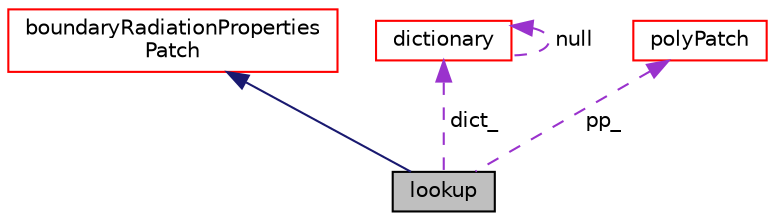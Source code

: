 digraph "lookup"
{
  bgcolor="transparent";
  edge [fontname="Helvetica",fontsize="10",labelfontname="Helvetica",labelfontsize="10"];
  node [fontname="Helvetica",fontsize="10",shape=record];
  Node1 [label="lookup",height=0.2,width=0.4,color="black", fillcolor="grey75", style="filled" fontcolor="black"];
  Node2 -> Node1 [dir="back",color="midnightblue",fontsize="10",style="solid",fontname="Helvetica"];
  Node2 [label="boundaryRadiationProperties\lPatch",height=0.2,width=0.4,color="red",URL="$classFoam_1_1radiation_1_1boundaryRadiationPropertiesPatch.html"];
  Node3 -> Node1 [dir="back",color="darkorchid3",fontsize="10",style="dashed",label=" dict_" ,fontname="Helvetica"];
  Node3 [label="dictionary",height=0.2,width=0.4,color="red",URL="$classFoam_1_1dictionary.html",tooltip="A list of keyword definitions, which are a keyword followed by a number of values (eg..."];
  Node3 -> Node3 [dir="back",color="darkorchid3",fontsize="10",style="dashed",label=" null" ,fontname="Helvetica"];
  Node4 -> Node1 [dir="back",color="darkorchid3",fontsize="10",style="dashed",label=" pp_" ,fontname="Helvetica"];
  Node4 [label="polyPatch",height=0.2,width=0.4,color="red",URL="$classFoam_1_1polyPatch.html",tooltip="A patch is a list of labels that address the faces in the global face list. "];
}
